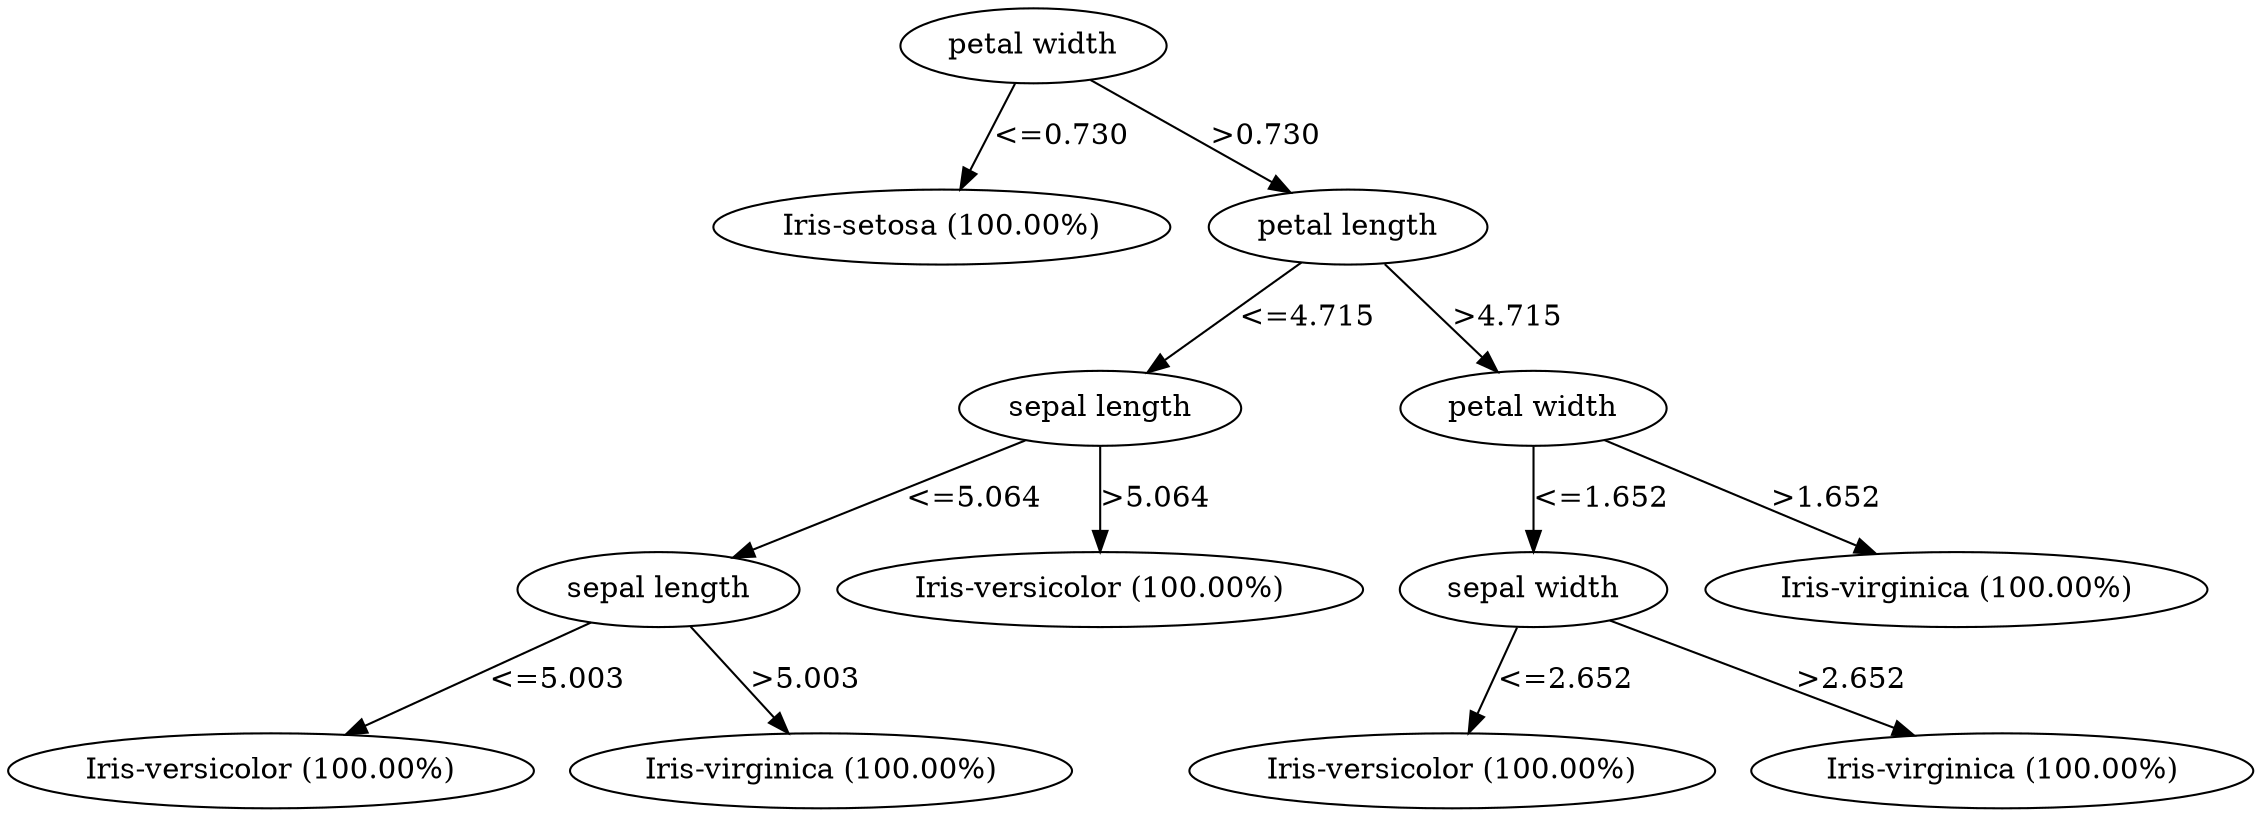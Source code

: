 digraph G {
"bg==" [ shape=oval label="petal width"]
"bg==" -> "bi0w" [ label="<=0.730" ]
"bi0w" [ shape=oval label="Iris-setosa (100.00%)"]
"bg==" -> "bi0x" [ label=">0.730" ]
"bi0x" [ shape=oval label="petal length"]
"bi0x" -> "bi0xLTA=" [ label="<=4.715" ]
"bi0xLTA=" [ shape=oval label="sepal length"]
"bi0xLTA=" -> "bi0xLTAtMA==" [ label="<=5.064" ]
"bi0xLTAtMA==" [ shape=oval label="sepal length"]
"bi0xLTAtMA==" -> "bi0xLTAtMC0w" [ label="<=5.003" ]
"bi0xLTAtMC0w" [ shape=oval label="Iris-versicolor (100.00%)"]
"bi0xLTAtMA==" -> "bi0xLTAtMC0x" [ label=">5.003" ]
"bi0xLTAtMC0x" [ shape=oval label="Iris-virginica (100.00%)"]
"bi0xLTA=" -> "bi0xLTAtMQ==" [ label=">5.064" ]
"bi0xLTAtMQ==" [ shape=oval label="Iris-versicolor (100.00%)"]
"bi0x" -> "bi0xLTE=" [ label=">4.715" ]
"bi0xLTE=" [ shape=oval label="petal width"]
"bi0xLTE=" -> "bi0xLTEtMA==" [ label="<=1.652" ]
"bi0xLTEtMA==" [ shape=oval label="sepal width"]
"bi0xLTEtMA==" -> "bi0xLTEtMC0w" [ label="<=2.652" ]
"bi0xLTEtMC0w" [ shape=oval label="Iris-versicolor (100.00%)"]
"bi0xLTEtMA==" -> "bi0xLTEtMC0x" [ label=">2.652" ]
"bi0xLTEtMC0x" [ shape=oval label="Iris-virginica (100.00%)"]
"bi0xLTE=" -> "bi0xLTEtMQ==" [ label=">1.652" ]
"bi0xLTEtMQ==" [ shape=oval label="Iris-virginica (100.00%)"]
}
